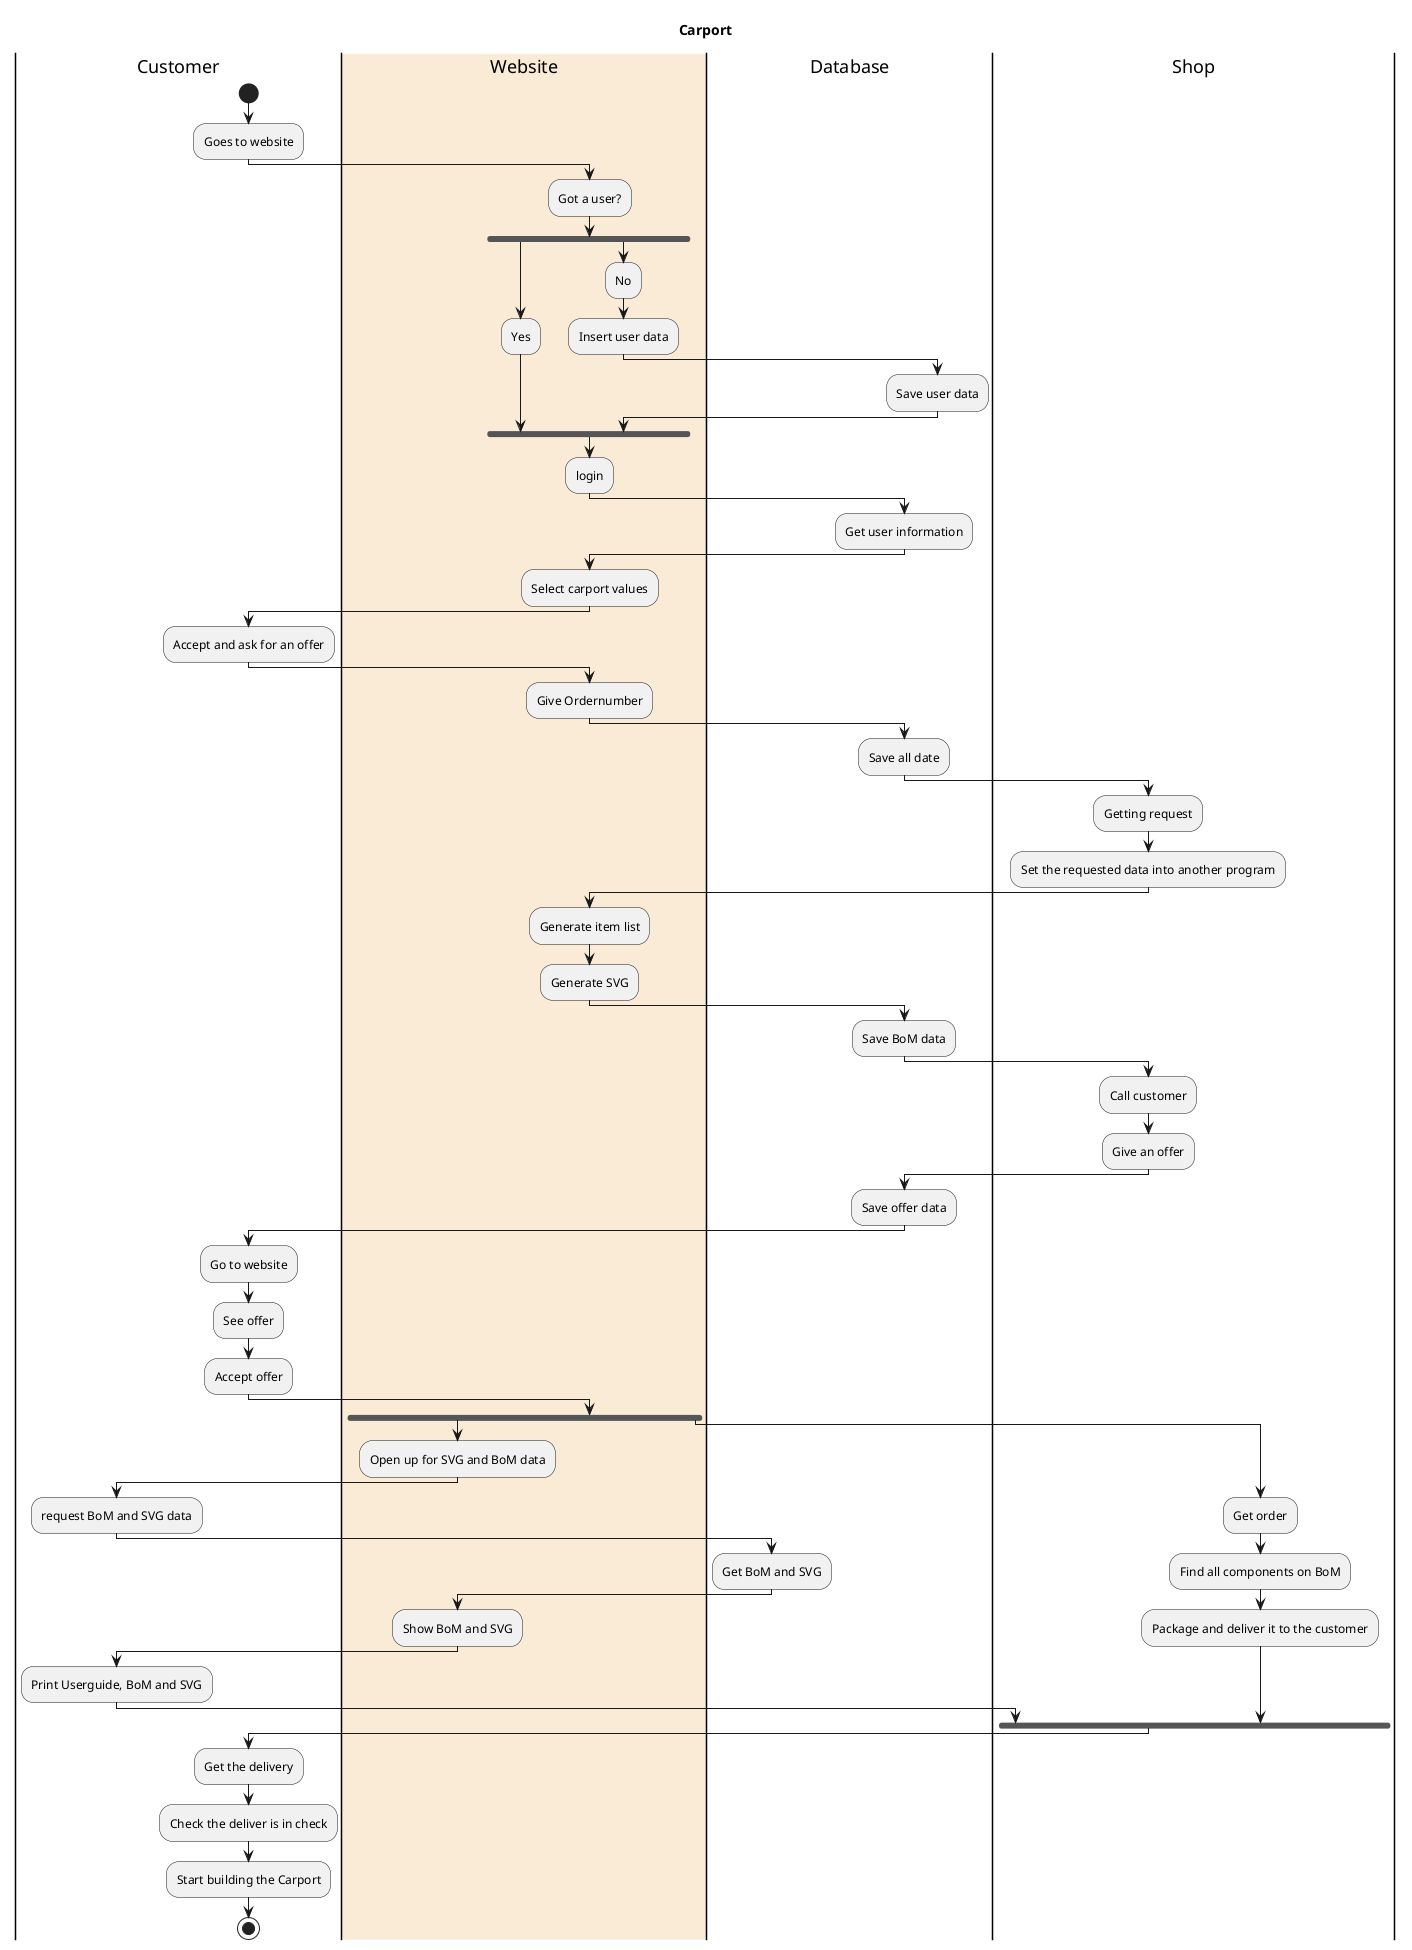 @startuml
Title Carport
|Customer|
start
:Goes to website;
|#AntiqueWhite|Website|

:Got a user?;

fork

    :Yes;
fork again

    :No;
    :Insert user data;
    |Database|
    :Save user data;
    |Website|
    end fork

:login;
|Database|
:Get user information;
|Website|
:Select carport values;

|Customer|
:Accept and ask for an offer;
|Website|
:Give Ordernumber;

|Database|
:Save all date;

|Shop|
:Getting request;
:Set the requested data into another program;

|Website|
:Generate item list;
:Generate SVG;

|Database|
:Save BoM data;

|Shop|
:Call customer;
:Give an offer;

|Database|
:Save offer data;


|Customer|
:Go to website;
:See offer;
:Accept offer;

|Website|


fork
    |Website|
    :Open up for SVG and BoM data;

    |Customer|
    :request BoM and SVG data;
    |Database|
    :Get BoM and SVG;
    |Website|
    :Show BoM and SVG;
    |Customer|
    :Print Userguide, BoM and SVG;

fork again
    |Shop|
    :Get order;
    :Find all components on BoM;
    :Package and deliver it to the customer;
end fork
|Customer|
:Get the delivery;
:Check the deliver is in check;
:Start building the Carport;
stop
@enduml